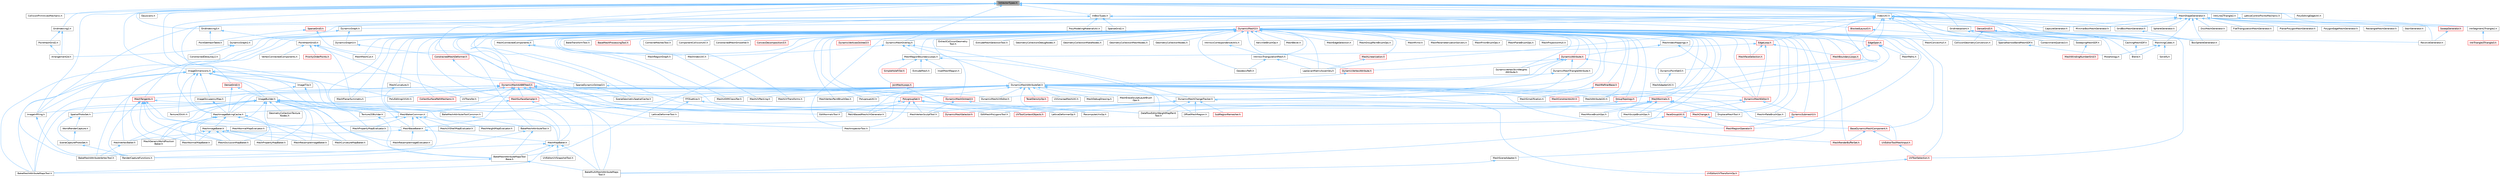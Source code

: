 digraph "IntVectorTypes.h"
{
 // INTERACTIVE_SVG=YES
 // LATEX_PDF_SIZE
  bgcolor="transparent";
  edge [fontname=Helvetica,fontsize=10,labelfontname=Helvetica,labelfontsize=10];
  node [fontname=Helvetica,fontsize=10,shape=box,height=0.2,width=0.4];
  Node1 [id="Node000001",label="IntVectorTypes.h",height=0.2,width=0.4,color="gray40", fillcolor="grey60", style="filled", fontcolor="black",tooltip=" "];
  Node1 -> Node2 [id="edge1_Node000001_Node000002",dir="back",color="steelblue1",style="solid",tooltip=" "];
  Node2 [id="Node000002",label="CollisionPrimitivesMechanic.h",height=0.2,width=0.4,color="grey40", fillcolor="white", style="filled",URL="$d7/d16/CollisionPrimitivesMechanic_8h.html",tooltip=" "];
  Node1 -> Node3 [id="edge2_Node000001_Node000003",dir="back",color="steelblue1",style="solid",tooltip=" "];
  Node3 [id="Node000003",label="ContainmentQueries3.h",height=0.2,width=0.4,color="grey40", fillcolor="white", style="filled",URL="$d5/dc8/ContainmentQueries3_8h.html",tooltip=" "];
  Node1 -> Node4 [id="edge3_Node000001_Node000004",dir="back",color="steelblue1",style="solid",tooltip=" "];
  Node4 [id="Node000004",label="DynamicMeshOverlay.h",height=0.2,width=0.4,color="grey40", fillcolor="white", style="filled",URL="$de/d26/DynamicMeshOverlay_8h.html",tooltip=" "];
  Node4 -> Node5 [id="edge4_Node000004_Node000005",dir="back",color="steelblue1",style="solid",tooltip=" "];
  Node5 [id="Node000005",label="DynamicMeshAttributeSet.h",height=0.2,width=0.4,color="grey40", fillcolor="white", style="filled",URL="$d1/d88/DynamicMeshAttributeSet_8h.html",tooltip=" "];
  Node5 -> Node6 [id="edge5_Node000005_Node000006",dir="back",color="steelblue1",style="solid",tooltip=" "];
  Node6 [id="Node000006",label="DataflowEditorWeightMapPaint\lTool.h",height=0.2,width=0.4,color="grey40", fillcolor="white", style="filled",URL="$db/d46/DataflowEditorWeightMapPaintTool_8h.html",tooltip=" "];
  Node5 -> Node7 [id="edge6_Node000005_Node000007",dir="back",color="steelblue1",style="solid",tooltip=" "];
  Node7 [id="Node000007",label="DynamicMeshChangeTracker.h",height=0.2,width=0.4,color="grey40", fillcolor="white", style="filled",URL="$dd/df0/DynamicMeshChangeTracker_8h.html",tooltip=" "];
  Node7 -> Node6 [id="edge7_Node000007_Node000006",dir="back",color="steelblue1",style="solid",tooltip=" "];
  Node7 -> Node8 [id="edge8_Node000007_Node000008",dir="back",color="steelblue1",style="solid",tooltip=" "];
  Node8 [id="Node000008",label="DynamicMeshSelector.h",height=0.2,width=0.4,color="red", fillcolor="#FFF0F0", style="filled",URL="$dc/d01/DynamicMeshSelector_8h.html",tooltip=" "];
  Node7 -> Node10 [id="edge9_Node000007_Node000010",dir="back",color="steelblue1",style="solid",tooltip=" "];
  Node10 [id="Node000010",label="EditMeshPolygonsTool.h",height=0.2,width=0.4,color="grey40", fillcolor="white", style="filled",URL="$d5/d72/EditMeshPolygonsTool_8h.html",tooltip=" "];
  Node7 -> Node11 [id="edge10_Node000007_Node000011",dir="back",color="steelblue1",style="solid",tooltip=" "];
  Node11 [id="Node000011",label="MeshChange.h",height=0.2,width=0.4,color="red", fillcolor="#FFF0F0", style="filled",URL="$de/d27/MeshChange_8h.html",tooltip=" "];
  Node11 -> Node12 [id="edge11_Node000011_Node000012",dir="back",color="steelblue1",style="solid",tooltip=" "];
  Node12 [id="Node000012",label="BaseDynamicMeshComponent.h",height=0.2,width=0.4,color="red", fillcolor="#FFF0F0", style="filled",URL="$d3/df4/BaseDynamicMeshComponent_8h.html",tooltip=" "];
  Node12 -> Node23 [id="edge12_Node000012_Node000023",dir="back",color="steelblue1",style="solid",tooltip=" "];
  Node23 [id="Node000023",label="MeshRenderBufferSet.h",height=0.2,width=0.4,color="red", fillcolor="#FFF0F0", style="filled",URL="$de/dc2/MeshRenderBufferSet_8h.html",tooltip=" "];
  Node12 -> Node87 [id="edge13_Node000012_Node000087",dir="back",color="steelblue1",style="solid",tooltip=" "];
  Node87 [id="Node000087",label="UVEditorToolMeshInput.h",height=0.2,width=0.4,color="red", fillcolor="#FFF0F0", style="filled",URL="$d2/de6/UVEditorToolMeshInput_8h.html",tooltip=" "];
  Node87 -> Node93 [id="edge14_Node000087_Node000093",dir="back",color="steelblue1",style="solid",tooltip=" "];
  Node93 [id="Node000093",label="UVToolSelection.h",height=0.2,width=0.4,color="red", fillcolor="#FFF0F0", style="filled",URL="$dc/db4/UVToolSelection_8h.html",tooltip=" "];
  Node93 -> Node96 [id="edge15_Node000093_Node000096",dir="back",color="steelblue1",style="solid",tooltip=" "];
  Node96 [id="Node000096",label="UVEditorUVTransformOp.h",height=0.2,width=0.4,color="red", fillcolor="#FFF0F0", style="filled",URL="$d9/df2/UVEditorUVTransformOp_8h.html",tooltip=" "];
  Node7 -> Node108 [id="edge16_Node000007_Node000108",dir="back",color="steelblue1",style="solid",tooltip=" "];
  Node108 [id="Node000108",label="OffsetMeshRegion.h",height=0.2,width=0.4,color="grey40", fillcolor="white", style="filled",URL="$d5/d82/OffsetMeshRegion_8h.html",tooltip=" "];
  Node7 -> Node109 [id="edge17_Node000007_Node000109",dir="back",color="steelblue1",style="solid",tooltip=" "];
  Node109 [id="Node000109",label="SubRegionRemesher.h",height=0.2,width=0.4,color="red", fillcolor="#FFF0F0", style="filled",URL="$d9/d7c/SubRegionRemesher_8h.html",tooltip=" "];
  Node7 -> Node110 [id="edge18_Node000007_Node000110",dir="back",color="steelblue1",style="solid",tooltip=" "];
  Node110 [id="Node000110",label="UVToolContextObjects.h",height=0.2,width=0.4,color="red", fillcolor="#FFF0F0", style="filled",URL="$d1/d13/UVToolContextObjects_8h.html",tooltip=" "];
  Node5 -> Node112 [id="edge19_Node000005_Node000112",dir="back",color="steelblue1",style="solid",tooltip=" "];
  Node112 [id="Node000112",label="DynamicMeshEditor.h",height=0.2,width=0.4,color="red", fillcolor="#FFF0F0", style="filled",URL="$d2/db3/DynamicMeshEditor_8h.html",tooltip=" "];
  Node112 -> Node113 [id="edge20_Node000112_Node000113",dir="back",color="steelblue1",style="solid",tooltip=" "];
  Node113 [id="Node000113",label="DynamicSubmesh3.h",height=0.2,width=0.4,color="red", fillcolor="#FFF0F0", style="filled",URL="$df/d5e/DynamicSubmesh3_8h.html",tooltip=" "];
  Node113 -> Node114 [id="edge21_Node000113_Node000114",dir="back",color="steelblue1",style="solid",tooltip=" "];
  Node114 [id="Node000114",label="MeshRegionOperator.h",height=0.2,width=0.4,color="red", fillcolor="#FFF0F0", style="filled",URL="$db/d2c/MeshRegionOperator_8h.html",tooltip=" "];
  Node112 -> Node119 [id="edge22_Node000112_Node000119",dir="back",color="steelblue1",style="solid",tooltip=" "];
  Node119 [id="Node000119",label="FaceGroupUtil.h",height=0.2,width=0.4,color="red", fillcolor="#FFF0F0", style="filled",URL="$d6/d29/FaceGroupUtil_8h.html",tooltip=" "];
  Node119 -> Node40 [id="edge23_Node000119_Node000040",dir="back",color="steelblue1",style="solid",tooltip=" "];
  Node40 [id="Node000040",label="MeshInspectorTool.h",height=0.2,width=0.4,color="grey40", fillcolor="white", style="filled",URL="$de/da1/MeshInspectorTool_8h.html",tooltip=" "];
  Node119 -> Node114 [id="edge24_Node000119_Node000114",dir="back",color="steelblue1",style="solid",tooltip=" "];
  Node112 -> Node120 [id="edge25_Node000112_Node000120",dir="back",color="steelblue1",style="solid",tooltip=" "];
  Node120 [id="Node000120",label="LatticeDeformerOp.h",height=0.2,width=0.4,color="grey40", fillcolor="white", style="filled",URL="$d6/d92/LatticeDeformerOp_8h.html",tooltip=" "];
  Node5 -> Node126 [id="edge26_Node000005_Node000126",dir="back",color="steelblue1",style="solid",tooltip=" "];
  Node126 [id="Node000126",label="DynamicMeshUVEditor.h",height=0.2,width=0.4,color="grey40", fillcolor="white", style="filled",URL="$d9/d1e/DynamicMeshUVEditor_8h.html",tooltip=" "];
  Node5 -> Node127 [id="edge27_Node000005_Node000127",dir="back",color="steelblue1",style="solid",tooltip=" "];
  Node127 [id="Node000127",label="FFDLattice.h",height=0.2,width=0.4,color="grey40", fillcolor="white", style="filled",URL="$d1/d3e/FFDLattice_8h.html",tooltip=" "];
  Node127 -> Node120 [id="edge28_Node000127_Node000120",dir="back",color="steelblue1",style="solid",tooltip=" "];
  Node127 -> Node128 [id="edge29_Node000127_Node000128",dir="back",color="steelblue1",style="solid",tooltip=" "];
  Node128 [id="Node000128",label="LatticeDeformerTool.h",height=0.2,width=0.4,color="grey40", fillcolor="white", style="filled",URL="$db/d83/LatticeDeformerTool_8h.html",tooltip=" "];
  Node5 -> Node129 [id="edge30_Node000005_Node000129",dir="back",color="steelblue1",style="solid",tooltip=" "];
  Node129 [id="Node000129",label="GroupTopology.h",height=0.2,width=0.4,color="red", fillcolor="#FFF0F0", style="filled",URL="$d3/d84/GroupTopology_8h.html",tooltip=" "];
  Node129 -> Node6 [id="edge31_Node000129_Node000006",dir="back",color="steelblue1",style="solid",tooltip=" "];
  Node5 -> Node139 [id="edge32_Node000005_Node000139",dir="back",color="steelblue1",style="solid",tooltip=" "];
  Node139 [id="Node000139",label="MeshAttributeUtil.h",height=0.2,width=0.4,color="grey40", fillcolor="white", style="filled",URL="$d6/db6/MeshAttributeUtil_8h.html",tooltip=" "];
  Node5 -> Node140 [id="edge33_Node000005_Node000140",dir="back",color="steelblue1",style="solid",tooltip=" "];
  Node140 [id="Node000140",label="MeshBakerCommon.h",height=0.2,width=0.4,color="grey40", fillcolor="white", style="filled",URL="$d9/d92/MeshBakerCommon_8h.html",tooltip=" "];
  Node140 -> Node141 [id="edge34_Node000140_Node000141",dir="back",color="steelblue1",style="solid",tooltip=" "];
  Node141 [id="Node000141",label="MeshBaseBaker.h",height=0.2,width=0.4,color="grey40", fillcolor="white", style="filled",URL="$d7/ddc/MeshBaseBaker_8h.html",tooltip=" "];
  Node141 -> Node142 [id="edge35_Node000141_Node000142",dir="back",color="steelblue1",style="solid",tooltip=" "];
  Node142 [id="Node000142",label="MeshMapBaker.h",height=0.2,width=0.4,color="grey40", fillcolor="white", style="filled",URL="$d5/d05/MeshMapBaker_8h.html",tooltip=" "];
  Node142 -> Node33 [id="edge36_Node000142_Node000033",dir="back",color="steelblue1",style="solid",tooltip=" "];
  Node33 [id="Node000033",label="BakeMeshAttributeMapsTool.h",height=0.2,width=0.4,color="grey40", fillcolor="white", style="filled",URL="$d8/d14/BakeMeshAttributeMapsTool_8h.html",tooltip=" "];
  Node142 -> Node34 [id="edge37_Node000142_Node000034",dir="back",color="steelblue1",style="solid",tooltip=" "];
  Node34 [id="Node000034",label="BakeMeshAttributeMapsTool\lBase.h",height=0.2,width=0.4,color="grey40", fillcolor="white", style="filled",URL="$dc/d68/BakeMeshAttributeMapsToolBase_8h.html",tooltip=" "];
  Node34 -> Node33 [id="edge38_Node000034_Node000033",dir="back",color="steelblue1",style="solid",tooltip=" "];
  Node34 -> Node35 [id="edge39_Node000034_Node000035",dir="back",color="steelblue1",style="solid",tooltip=" "];
  Node35 [id="Node000035",label="BakeMultiMeshAttributeMaps\lTool.h",height=0.2,width=0.4,color="grey40", fillcolor="white", style="filled",URL="$d7/d65/BakeMultiMeshAttributeMapsTool_8h.html",tooltip=" "];
  Node142 -> Node35 [id="edge40_Node000142_Node000035",dir="back",color="steelblue1",style="solid",tooltip=" "];
  Node142 -> Node143 [id="edge41_Node000142_Node000143",dir="back",color="steelblue1",style="solid",tooltip=" "];
  Node143 [id="Node000143",label="RenderCaptureFunctions.h",height=0.2,width=0.4,color="grey40", fillcolor="white", style="filled",URL="$d3/dc6/RenderCaptureFunctions_8h.html",tooltip=" "];
  Node142 -> Node72 [id="edge42_Node000142_Node000072",dir="back",color="steelblue1",style="solid",tooltip=" "];
  Node72 [id="Node000072",label="UVEditorUVSnapshotTool.h",height=0.2,width=0.4,color="grey40", fillcolor="white", style="filled",URL="$d4/dd6/UVEditorUVSnapshotTool_8h.html",tooltip=" "];
  Node141 -> Node144 [id="edge43_Node000141_Node000144",dir="back",color="steelblue1",style="solid",tooltip=" "];
  Node144 [id="Node000144",label="MeshResampleImageEvaluator.h",height=0.2,width=0.4,color="grey40", fillcolor="white", style="filled",URL="$df/de3/MeshResampleImageEvaluator_8h.html",tooltip=" "];
  Node141 -> Node145 [id="edge44_Node000141_Node000145",dir="back",color="steelblue1",style="solid",tooltip=" "];
  Node145 [id="Node000145",label="MeshVertexBaker.h",height=0.2,width=0.4,color="grey40", fillcolor="white", style="filled",URL="$df/d96/MeshVertexBaker_8h.html",tooltip=" "];
  Node145 -> Node37 [id="edge45_Node000145_Node000037",dir="back",color="steelblue1",style="solid",tooltip=" "];
  Node37 [id="Node000037",label="BakeMeshAttributeVertexTool.h",height=0.2,width=0.4,color="grey40", fillcolor="white", style="filled",URL="$d6/d76/BakeMeshAttributeVertexTool_8h.html",tooltip=" "];
  Node140 -> Node146 [id="edge46_Node000140_Node000146",dir="back",color="steelblue1",style="solid",tooltip=" "];
  Node146 [id="Node000146",label="MeshHeightMapEvaluator.h",height=0.2,width=0.4,color="grey40", fillcolor="white", style="filled",URL="$df/d45/MeshHeightMapEvaluator_8h.html",tooltip=" "];
  Node140 -> Node147 [id="edge47_Node000140_Node000147",dir="back",color="steelblue1",style="solid",tooltip=" "];
  Node147 [id="Node000147",label="MeshNormalMapEvaluator.h",height=0.2,width=0.4,color="grey40", fillcolor="white", style="filled",URL="$da/d03/MeshNormalMapEvaluator_8h.html",tooltip=" "];
  Node140 -> Node148 [id="edge48_Node000140_Node000148",dir="back",color="steelblue1",style="solid",tooltip=" "];
  Node148 [id="Node000148",label="MeshPropertyMapEvaluator.h",height=0.2,width=0.4,color="grey40", fillcolor="white", style="filled",URL="$d5/d6f/MeshPropertyMapEvaluator_8h.html",tooltip=" "];
  Node140 -> Node149 [id="edge49_Node000140_Node000149",dir="back",color="steelblue1",style="solid",tooltip=" "];
  Node149 [id="Node000149",label="MeshUVShellMapEvaluator.h",height=0.2,width=0.4,color="grey40", fillcolor="white", style="filled",URL="$da/d27/MeshUVShellMapEvaluator_8h.html",tooltip=" "];
  Node140 -> Node143 [id="edge50_Node000140_Node000143",dir="back",color="steelblue1",style="solid",tooltip=" "];
  Node5 -> Node141 [id="edge51_Node000005_Node000141",dir="back",color="steelblue1",style="solid",tooltip=" "];
  Node5 -> Node150 [id="edge52_Node000005_Node000150",dir="back",color="steelblue1",style="solid",tooltip=" "];
  Node150 [id="Node000150",label="MeshConstraintsUtil.h",height=0.2,width=0.4,color="red", fillcolor="#FFF0F0", style="filled",URL="$d6/d05/MeshConstraintsUtil_8h.html",tooltip=" "];
  Node5 -> Node151 [id="edge53_Node000005_Node000151",dir="back",color="steelblue1",style="solid",tooltip=" "];
  Node151 [id="Node000151",label="MeshDebugDrawing.h",height=0.2,width=0.4,color="grey40", fillcolor="white", style="filled",URL="$db/d5c/MeshDebugDrawing_8h.html",tooltip=" "];
  Node5 -> Node152 [id="edge54_Node000005_Node000152",dir="back",color="steelblue1",style="solid",tooltip=" "];
  Node152 [id="Node000152",label="MeshEraseSculptLayerBrush\lOps.h",height=0.2,width=0.4,color="grey40", fillcolor="white", style="filled",URL="$d3/dab/MeshEraseSculptLayerBrushOps_8h.html",tooltip=" "];
  Node5 -> Node153 [id="edge55_Node000005_Node000153",dir="back",color="steelblue1",style="solid",tooltip=" "];
  Node153 [id="Node000153",label="MeshImageBakingCache.h",height=0.2,width=0.4,color="grey40", fillcolor="white", style="filled",URL="$dd/d09/MeshImageBakingCache_8h.html",tooltip=" "];
  Node153 -> Node154 [id="edge56_Node000153_Node000154",dir="back",color="steelblue1",style="solid",tooltip=" "];
  Node154 [id="Node000154",label="MeshCurvatureMapBaker.h",height=0.2,width=0.4,color="grey40", fillcolor="white", style="filled",URL="$d8/ddd/MeshCurvatureMapBaker_8h.html",tooltip=" "];
  Node153 -> Node155 [id="edge57_Node000153_Node000155",dir="back",color="steelblue1",style="solid",tooltip=" "];
  Node155 [id="Node000155",label="MeshGenericWorldPosition\lBaker.h",height=0.2,width=0.4,color="grey40", fillcolor="white", style="filled",URL="$df/d9a/MeshGenericWorldPositionBaker_8h.html",tooltip=" "];
  Node153 -> Node156 [id="edge58_Node000153_Node000156",dir="back",color="steelblue1",style="solid",tooltip=" "];
  Node156 [id="Node000156",label="MeshImageBaker.h",height=0.2,width=0.4,color="grey40", fillcolor="white", style="filled",URL="$df/d35/MeshImageBaker_8h.html",tooltip=" "];
  Node156 -> Node154 [id="edge59_Node000156_Node000154",dir="back",color="steelblue1",style="solid",tooltip=" "];
  Node156 -> Node155 [id="edge60_Node000156_Node000155",dir="back",color="steelblue1",style="solid",tooltip=" "];
  Node156 -> Node157 [id="edge61_Node000156_Node000157",dir="back",color="steelblue1",style="solid",tooltip=" "];
  Node157 [id="Node000157",label="MeshNormalMapBaker.h",height=0.2,width=0.4,color="grey40", fillcolor="white", style="filled",URL="$d5/dff/MeshNormalMapBaker_8h.html",tooltip=" "];
  Node156 -> Node158 [id="edge62_Node000156_Node000158",dir="back",color="steelblue1",style="solid",tooltip=" "];
  Node158 [id="Node000158",label="MeshOcclusionMapBaker.h",height=0.2,width=0.4,color="grey40", fillcolor="white", style="filled",URL="$dd/d77/MeshOcclusionMapBaker_8h.html",tooltip=" "];
  Node156 -> Node159 [id="edge63_Node000156_Node000159",dir="back",color="steelblue1",style="solid",tooltip=" "];
  Node159 [id="Node000159",label="MeshPropertyMapBaker.h",height=0.2,width=0.4,color="grey40", fillcolor="white", style="filled",URL="$d1/dcf/MeshPropertyMapBaker_8h.html",tooltip=" "];
  Node156 -> Node160 [id="edge64_Node000156_Node000160",dir="back",color="steelblue1",style="solid",tooltip=" "];
  Node160 [id="Node000160",label="MeshResampleImageBaker.h",height=0.2,width=0.4,color="grey40", fillcolor="white", style="filled",URL="$d4/d00/MeshResampleImageBaker_8h.html",tooltip=" "];
  Node153 -> Node157 [id="edge65_Node000153_Node000157",dir="back",color="steelblue1",style="solid",tooltip=" "];
  Node153 -> Node158 [id="edge66_Node000153_Node000158",dir="back",color="steelblue1",style="solid",tooltip=" "];
  Node153 -> Node159 [id="edge67_Node000153_Node000159",dir="back",color="steelblue1",style="solid",tooltip=" "];
  Node153 -> Node160 [id="edge68_Node000153_Node000160",dir="back",color="steelblue1",style="solid",tooltip=" "];
  Node5 -> Node161 [id="edge69_Node000005_Node000161",dir="back",color="steelblue1",style="solid",tooltip=" "];
  Node161 [id="Node000161",label="MeshNormals.h",height=0.2,width=0.4,color="red", fillcolor="#FFF0F0", style="filled",URL="$d2/d57/MeshNormals_8h.html",tooltip=" "];
  Node161 -> Node6 [id="edge70_Node000161_Node000006",dir="back",color="steelblue1",style="solid",tooltip=" "];
  Node161 -> Node58 [id="edge71_Node000161_Node000058",dir="back",color="steelblue1",style="solid",tooltip=" "];
  Node58 [id="Node000058",label="DisplaceMeshTool.h",height=0.2,width=0.4,color="grey40", fillcolor="white", style="filled",URL="$da/d28/DisplaceMeshTool_8h.html",tooltip=" "];
  Node161 -> Node163 [id="edge72_Node000161_Node000163",dir="back",color="steelblue1",style="solid",tooltip=" "];
  Node163 [id="Node000163",label="MeshInflateBrushOps.h",height=0.2,width=0.4,color="grey40", fillcolor="white", style="filled",URL="$d7/d16/MeshInflateBrushOps_8h.html",tooltip=" "];
  Node161 -> Node165 [id="edge73_Node000161_Node000165",dir="back",color="steelblue1",style="solid",tooltip=" "];
  Node165 [id="Node000165",label="MeshMoveBrushOps.h",height=0.2,width=0.4,color="grey40", fillcolor="white", style="filled",URL="$dd/dcb/MeshMoveBrushOps_8h.html",tooltip=" "];
  Node161 -> Node114 [id="edge74_Node000161_Node000114",dir="back",color="steelblue1",style="solid",tooltip=" "];
  Node161 -> Node166 [id="edge75_Node000161_Node000166",dir="back",color="steelblue1",style="solid",tooltip=" "];
  Node166 [id="Node000166",label="MeshSculptBrushOps.h",height=0.2,width=0.4,color="grey40", fillcolor="white", style="filled",URL="$d1/dc9/MeshSculptBrushOps_8h.html",tooltip=" "];
  Node161 -> Node29 [id="edge76_Node000161_Node000029",dir="back",color="steelblue1",style="solid",tooltip=" "];
  Node29 [id="Node000029",label="MeshVertexSculptTool.h",height=0.2,width=0.4,color="grey40", fillcolor="white", style="filled",URL="$dc/da6/MeshVertexSculptTool_8h.html",tooltip=" "];
  Node5 -> Node23 [id="edge77_Node000005_Node000023",dir="back",color="steelblue1",style="solid",tooltip=" "];
  Node5 -> Node169 [id="edge78_Node000005_Node000169",dir="back",color="steelblue1",style="solid",tooltip=" "];
  Node169 [id="Node000169",label="MeshSimplification.h",height=0.2,width=0.4,color="grey40", fillcolor="white", style="filled",URL="$d7/de9/MeshSimplification_8h.html",tooltip=" "];
  Node5 -> Node170 [id="edge79_Node000005_Node000170",dir="back",color="steelblue1",style="solid",tooltip=" "];
  Node170 [id="Node000170",label="MeshSurfaceSampler.h",height=0.2,width=0.4,color="red", fillcolor="#FFF0F0", style="filled",URL="$de/d0c/MeshSurfaceSampler_8h.html",tooltip=" "];
  Node170 -> Node153 [id="edge80_Node000170_Node000153",dir="back",color="steelblue1",style="solid",tooltip=" "];
  Node170 -> Node142 [id="edge81_Node000170_Node000142",dir="back",color="steelblue1",style="solid",tooltip=" "];
  Node5 -> Node176 [id="edge82_Node000005_Node000176",dir="back",color="steelblue1",style="solid",tooltip=" "];
  Node176 [id="Node000176",label="MeshTangents.h",height=0.2,width=0.4,color="red", fillcolor="#FFF0F0", style="filled",URL="$d3/d56/MeshTangents_8h.html",tooltip=" "];
  Node176 -> Node140 [id="edge83_Node000176_Node000140",dir="back",color="steelblue1",style="solid",tooltip=" "];
  Node176 -> Node141 [id="edge84_Node000176_Node000141",dir="back",color="steelblue1",style="solid",tooltip=" "];
  Node176 -> Node155 [id="edge85_Node000176_Node000155",dir="back",color="steelblue1",style="solid",tooltip=" "];
  Node176 -> Node157 [id="edge86_Node000176_Node000157",dir="back",color="steelblue1",style="solid",tooltip=" "];
  Node176 -> Node147 [id="edge87_Node000176_Node000147",dir="back",color="steelblue1",style="solid",tooltip=" "];
  Node176 -> Node158 [id="edge88_Node000176_Node000158",dir="back",color="steelblue1",style="solid",tooltip=" "];
  Node176 -> Node143 [id="edge89_Node000176_Node000143",dir="back",color="steelblue1",style="solid",tooltip=" "];
  Node5 -> Node177 [id="edge90_Node000005_Node000177",dir="back",color="steelblue1",style="solid",tooltip=" "];
  Node177 [id="Node000177",label="MeshUDIMClassifier.h",height=0.2,width=0.4,color="grey40", fillcolor="white", style="filled",URL="$da/daf/MeshUDIMClassifier_8h.html",tooltip=" "];
  Node5 -> Node178 [id="edge91_Node000005_Node000178",dir="back",color="steelblue1",style="solid",tooltip=" "];
  Node178 [id="Node000178",label="MeshUVPacking.h",height=0.2,width=0.4,color="grey40", fillcolor="white", style="filled",URL="$d5/d78/MeshUVPacking_8h.html",tooltip=" "];
  Node5 -> Node179 [id="edge92_Node000005_Node000179",dir="back",color="steelblue1",style="solid",tooltip=" "];
  Node179 [id="Node000179",label="MeshUVTransforms.h",height=0.2,width=0.4,color="grey40", fillcolor="white", style="filled",URL="$dc/db6/MeshUVTransforms_8h.html",tooltip=" "];
  Node5 -> Node180 [id="edge93_Node000005_Node000180",dir="back",color="steelblue1",style="solid",tooltip=" "];
  Node180 [id="Node000180",label="MeshVertexPaintBrushOps.h",height=0.2,width=0.4,color="grey40", fillcolor="white", style="filled",URL="$df/d5b/MeshVertexPaintBrushOps_8h.html",tooltip=" "];
  Node5 -> Node181 [id="edge94_Node000005_Node000181",dir="back",color="steelblue1",style="solid",tooltip=" "];
  Node181 [id="Node000181",label="PatchBasedMeshUVGenerator.h",height=0.2,width=0.4,color="grey40", fillcolor="white", style="filled",URL="$df/df3/PatchBasedMeshUVGenerator_8h.html",tooltip=" "];
  Node5 -> Node182 [id="edge95_Node000005_Node000182",dir="back",color="steelblue1",style="solid",tooltip=" "];
  Node182 [id="Node000182",label="PolyEditingUVUtil.h",height=0.2,width=0.4,color="grey40", fillcolor="white", style="filled",URL="$d7/d4e/PolyEditingUVUtil_8h.html",tooltip=" "];
  Node5 -> Node183 [id="edge96_Node000005_Node000183",dir="back",color="steelblue1",style="solid",tooltip=" "];
  Node183 [id="Node000183",label="PolygroupSet.h",height=0.2,width=0.4,color="red", fillcolor="#FFF0F0", style="filled",URL="$de/dbc/PolygroupSet_8h.html",tooltip=" "];
  Node183 -> Node60 [id="edge97_Node000183_Node000060",dir="back",color="steelblue1",style="solid",tooltip=" "];
  Node60 [id="Node000060",label="EditNormalsTool.h",height=0.2,width=0.4,color="grey40", fillcolor="white", style="filled",URL="$de/d53/EditNormalsTool_8h.html",tooltip=" "];
  Node183 -> Node119 [id="edge98_Node000183_Node000119",dir="back",color="steelblue1",style="solid",tooltip=" "];
  Node183 -> Node40 [id="edge99_Node000183_Node000040",dir="back",color="steelblue1",style="solid",tooltip=" "];
  Node183 -> Node29 [id="edge100_Node000183_Node000029",dir="back",color="steelblue1",style="solid",tooltip=" "];
  Node183 -> Node181 [id="edge101_Node000183_Node000181",dir="back",color="steelblue1",style="solid",tooltip=" "];
  Node183 -> Node197 [id="edge102_Node000183_Node000197",dir="back",color="steelblue1",style="solid",tooltip=" "];
  Node197 [id="Node000197",label="RecomputeUVsOp.h",height=0.2,width=0.4,color="grey40", fillcolor="white", style="filled",URL="$db/d0a/RecomputeUVsOp_8h.html",tooltip=" "];
  Node5 -> Node198 [id="edge103_Node000005_Node000198",dir="back",color="steelblue1",style="solid",tooltip=" "];
  Node198 [id="Node000198",label="PolygroupUtil.h",height=0.2,width=0.4,color="grey40", fillcolor="white", style="filled",URL="$df/dde/PolygroupUtil_8h.html",tooltip=" "];
  Node5 -> Node197 [id="edge104_Node000005_Node000197",dir="back",color="steelblue1",style="solid",tooltip=" "];
  Node5 -> Node199 [id="edge105_Node000005_Node000199",dir="back",color="steelblue1",style="solid",tooltip=" "];
  Node199 [id="Node000199",label="TexelDensityOp.h",height=0.2,width=0.4,color="red", fillcolor="#FFF0F0", style="filled",URL="$de/d5c/TexelDensityOp_8h.html",tooltip=" "];
  Node5 -> Node87 [id="edge106_Node000005_Node000087",dir="back",color="steelblue1",style="solid",tooltip=" "];
  Node5 -> Node96 [id="edge107_Node000005_Node000096",dir="back",color="steelblue1",style="solid",tooltip=" "];
  Node5 -> Node201 [id="edge108_Node000005_Node000201",dir="back",color="steelblue1",style="solid",tooltip=" "];
  Node201 [id="Node000201",label="UVTransfer.h",height=0.2,width=0.4,color="grey40", fillcolor="white", style="filled",URL="$db/d21/UVTransfer_8h.html",tooltip=" "];
  Node5 -> Node202 [id="edge109_Node000005_Node000202",dir="back",color="steelblue1",style="solid",tooltip=" "];
  Node202 [id="Node000202",label="UVUnwrapMeshUtil.h",height=0.2,width=0.4,color="grey40", fillcolor="white", style="filled",URL="$db/dd1/UVUnwrapMeshUtil_8h.html",tooltip=" "];
  Node4 -> Node7 [id="edge110_Node000004_Node000007",dir="back",color="steelblue1",style="solid",tooltip=" "];
  Node4 -> Node203 [id="edge111_Node000004_Node000203",dir="back",color="steelblue1",style="solid",tooltip=" "];
  Node203 [id="Node000203",label="MeshIndexUtil.h",height=0.2,width=0.4,color="grey40", fillcolor="white", style="filled",URL="$db/d70/MeshIndexUtil_8h.html",tooltip=" "];
  Node4 -> Node204 [id="edge112_Node000004_Node000204",dir="back",color="steelblue1",style="solid",tooltip=" "];
  Node204 [id="Node000204",label="MeshRegionBoundaryLoops.h",height=0.2,width=0.4,color="grey40", fillcolor="white", style="filled",URL="$d0/d20/MeshRegionBoundaryLoops_8h.html",tooltip=" "];
  Node204 -> Node205 [id="edge113_Node000204_Node000205",dir="back",color="steelblue1",style="solid",tooltip=" "];
  Node205 [id="Node000205",label="ExtrudeMesh.h",height=0.2,width=0.4,color="grey40", fillcolor="white", style="filled",URL="$dc/dcd/ExtrudeMesh_8h.html",tooltip=" "];
  Node204 -> Node206 [id="edge114_Node000204_Node000206",dir="back",color="steelblue1",style="solid",tooltip=" "];
  Node206 [id="Node000206",label="InsetMeshRegion.h",height=0.2,width=0.4,color="grey40", fillcolor="white", style="filled",URL="$d2/d25/InsetMeshRegion_8h.html",tooltip=" "];
  Node204 -> Node207 [id="edge115_Node000204_Node000207",dir="back",color="steelblue1",style="solid",tooltip=" "];
  Node207 [id="Node000207",label="JoinMeshLoops.h",height=0.2,width=0.4,color="red", fillcolor="#FFF0F0", style="filled",URL="$db/d2f/JoinMeshLoops_8h.html",tooltip=" "];
  Node207 -> Node120 [id="edge116_Node000207_Node000120",dir="back",color="steelblue1",style="solid",tooltip=" "];
  Node204 -> Node108 [id="edge117_Node000204_Node000108",dir="back",color="steelblue1",style="solid",tooltip=" "];
  Node204 -> Node208 [id="edge118_Node000204_Node000208",dir="back",color="steelblue1",style="solid",tooltip=" "];
  Node208 [id="Node000208",label="SimpleHoleFiller.h",height=0.2,width=0.4,color="red", fillcolor="#FFF0F0", style="filled",URL="$d0/d2b/SimpleHoleFiller_8h.html",tooltip=" "];
  Node1 -> Node127 [id="edge119_Node000001_Node000127",dir="back",color="steelblue1",style="solid",tooltip=" "];
  Node1 -> Node209 [id="edge120_Node000001_Node000209",dir="back",color="steelblue1",style="solid",tooltip=" "];
  Node209 [id="Node000209",label="Gaussians.h",height=0.2,width=0.4,color="grey40", fillcolor="white", style="filled",URL="$d3/d6f/Gaussians_8h.html",tooltip=" "];
  Node1 -> Node210 [id="edge121_Node000001_Node000210",dir="back",color="steelblue1",style="solid",tooltip=" "];
  Node210 [id="Node000210",label="GridIndexing2.h",height=0.2,width=0.4,color="grey40", fillcolor="white", style="filled",URL="$d2/d16/GridIndexing2_8h.html",tooltip=" "];
  Node210 -> Node211 [id="edge122_Node000210_Node000211",dir="back",color="steelblue1",style="solid",tooltip=" "];
  Node211 [id="Node000211",label="Arrangement2d.h",height=0.2,width=0.4,color="grey40", fillcolor="white", style="filled",URL="$de/d7e/Arrangement2d_8h.html",tooltip=" "];
  Node210 -> Node212 [id="edge123_Node000210_Node000212",dir="back",color="steelblue1",style="solid",tooltip=" "];
  Node212 [id="Node000212",label="PointHashGrid2.h",height=0.2,width=0.4,color="grey40", fillcolor="white", style="filled",URL="$d3/db7/PointHashGrid2_8h.html",tooltip=" "];
  Node212 -> Node211 [id="edge124_Node000212_Node000211",dir="back",color="steelblue1",style="solid",tooltip=" "];
  Node1 -> Node213 [id="edge125_Node000001_Node000213",dir="back",color="steelblue1",style="solid",tooltip=" "];
  Node213 [id="Node000213",label="GridIndexing3.h",height=0.2,width=0.4,color="grey40", fillcolor="white", style="filled",URL="$d0/d29/GridIndexing3_8h.html",tooltip=" "];
  Node213 -> Node214 [id="edge126_Node000213_Node000214",dir="back",color="steelblue1",style="solid",tooltip=" "];
  Node214 [id="Node000214",label="PointHashGrid3.h",height=0.2,width=0.4,color="grey40", fillcolor="white", style="filled",URL="$db/da0/PointHashGrid3_8h.html",tooltip=" "];
  Node214 -> Node215 [id="edge127_Node000214_Node000215",dir="back",color="steelblue1",style="solid",tooltip=" "];
  Node215 [id="Node000215",label="MeshMeshCut.h",height=0.2,width=0.4,color="grey40", fillcolor="white", style="filled",URL="$de/d82/MeshMeshCut_8h.html",tooltip=" "];
  Node214 -> Node216 [id="edge128_Node000214_Node000216",dir="back",color="steelblue1",style="solid",tooltip=" "];
  Node216 [id="Node000216",label="MeshPlanarSymmetry.h",height=0.2,width=0.4,color="grey40", fillcolor="white", style="filled",URL="$d7/d1d/MeshPlanarSymmetry_8h.html",tooltip=" "];
  Node214 -> Node217 [id="edge129_Node000214_Node000217",dir="back",color="steelblue1",style="solid",tooltip=" "];
  Node217 [id="Node000217",label="PriorityOrderPoints.h",height=0.2,width=0.4,color="red", fillcolor="#FFF0F0", style="filled",URL="$d4/d61/PriorityOrderPoints_8h.html",tooltip=" "];
  Node214 -> Node201 [id="edge130_Node000214_Node000201",dir="back",color="steelblue1",style="solid",tooltip=" "];
  Node214 -> Node219 [id="edge131_Node000214_Node000219",dir="back",color="steelblue1",style="solid",tooltip=" "];
  Node219 [id="Node000219",label="VertexConnectedComponents.h",height=0.2,width=0.4,color="grey40", fillcolor="white", style="filled",URL="$d3/d55/VertexConnectedComponents_8h.html",tooltip=" "];
  Node213 -> Node220 [id="edge132_Node000213_Node000220",dir="back",color="steelblue1",style="solid",tooltip=" "];
  Node220 [id="Node000220",label="PointSetHashTable.h",height=0.2,width=0.4,color="grey40", fillcolor="white", style="filled",URL="$dd/d74/PointSetHashTable_8h.html",tooltip=" "];
  Node1 -> Node221 [id="edge133_Node000001_Node000221",dir="back",color="steelblue1",style="solid",tooltip=" "];
  Node221 [id="Node000221",label="GridInterpolant.h",height=0.2,width=0.4,color="grey40", fillcolor="white", style="filled",URL="$d5/d5f/GridInterpolant_8h.html",tooltip=" "];
  Node221 -> Node222 [id="edge134_Node000221_Node000222",dir="back",color="steelblue1",style="solid",tooltip=" "];
  Node222 [id="Node000222",label="Blend.h",height=0.2,width=0.4,color="grey40", fillcolor="white", style="filled",URL="$d4/d80/Blend_8h.html",tooltip=" "];
  Node221 -> Node223 [id="edge135_Node000221_Node000223",dir="back",color="steelblue1",style="solid",tooltip=" "];
  Node223 [id="Node000223",label="CachingMeshSDF.h",height=0.2,width=0.4,color="grey40", fillcolor="white", style="filled",URL="$d3/de9/CachingMeshSDF_8h.html",tooltip=" "];
  Node223 -> Node222 [id="edge136_Node000223_Node000222",dir="back",color="steelblue1",style="solid",tooltip=" "];
  Node221 -> Node3 [id="edge137_Node000221_Node000003",dir="back",color="steelblue1",style="solid",tooltip=" "];
  Node221 -> Node224 [id="edge138_Node000221_Node000224",dir="back",color="steelblue1",style="solid",tooltip=" "];
  Node224 [id="Node000224",label="Morphology.h",height=0.2,width=0.4,color="grey40", fillcolor="white", style="filled",URL="$d7/d60/Morphology_8h.html",tooltip=" "];
  Node221 -> Node225 [id="edge139_Node000221_Node000225",dir="back",color="steelblue1",style="solid",tooltip=" "];
  Node225 [id="Node000225",label="SparseNarrowBandMeshSDF.h",height=0.2,width=0.4,color="grey40", fillcolor="white", style="filled",URL="$d2/d60/SparseNarrowBandMeshSDF_8h.html",tooltip=" "];
  Node225 -> Node224 [id="edge140_Node000225_Node000224",dir="back",color="steelblue1",style="solid",tooltip=" "];
  Node221 -> Node226 [id="edge141_Node000221_Node000226",dir="back",color="steelblue1",style="solid",tooltip=" "];
  Node226 [id="Node000226",label="SweepingMeshSDF.h",height=0.2,width=0.4,color="grey40", fillcolor="white", style="filled",URL="$d9/d76/SweepingMeshSDF_8h.html",tooltip=" "];
  Node226 -> Node227 [id="edge142_Node000226_Node000227",dir="back",color="steelblue1",style="solid",tooltip=" "];
  Node227 [id="Node000227",label="MeshWindingNumberGrid.h",height=0.2,width=0.4,color="red", fillcolor="#FFF0F0", style="filled",URL="$de/df0/MeshWindingNumberGrid_8h.html",tooltip=" "];
  Node1 -> Node229 [id="edge143_Node000001_Node000229",dir="back",color="steelblue1",style="solid",tooltip=" "];
  Node229 [id="Node000229",label="ImageDimensions.h",height=0.2,width=0.4,color="grey40", fillcolor="white", style="filled",URL="$d6/df7/ImageDimensions_8h.html",tooltip=" "];
  Node229 -> Node33 [id="edge144_Node000229_Node000033",dir="back",color="steelblue1",style="solid",tooltip=" "];
  Node229 -> Node34 [id="edge145_Node000229_Node000034",dir="back",color="steelblue1",style="solid",tooltip=" "];
  Node229 -> Node230 [id="edge146_Node000229_Node000230",dir="back",color="steelblue1",style="solid",tooltip=" "];
  Node230 [id="Node000230",label="BakeMeshAttributeToolCommon.h",height=0.2,width=0.4,color="grey40", fillcolor="white", style="filled",URL="$d8/d75/BakeMeshAttributeToolCommon_8h.html",tooltip=" "];
  Node230 -> Node36 [id="edge147_Node000230_Node000036",dir="back",color="steelblue1",style="solid",tooltip=" "];
  Node36 [id="Node000036",label="BakeMeshAttributeTool.h",height=0.2,width=0.4,color="grey40", fillcolor="white", style="filled",URL="$d0/d82/BakeMeshAttributeTool_8h.html",tooltip=" "];
  Node36 -> Node34 [id="edge148_Node000036_Node000034",dir="back",color="steelblue1",style="solid",tooltip=" "];
  Node36 -> Node37 [id="edge149_Node000036_Node000037",dir="back",color="steelblue1",style="solid",tooltip=" "];
  Node229 -> Node35 [id="edge150_Node000229_Node000035",dir="back",color="steelblue1",style="solid",tooltip=" "];
  Node229 -> Node231 [id="edge151_Node000229_Node000231",dir="back",color="steelblue1",style="solid",tooltip=" "];
  Node231 [id="Node000231",label="ImageBuilder.h",height=0.2,width=0.4,color="grey40", fillcolor="white", style="filled",URL="$da/d4a/ImageBuilder_8h.html",tooltip=" "];
  Node231 -> Node33 [id="edge152_Node000231_Node000033",dir="back",color="steelblue1",style="solid",tooltip=" "];
  Node231 -> Node230 [id="edge153_Node000231_Node000230",dir="back",color="steelblue1",style="solid",tooltip=" "];
  Node231 -> Node35 [id="edge154_Node000231_Node000035",dir="back",color="steelblue1",style="solid",tooltip=" "];
  Node231 -> Node232 [id="edge155_Node000231_Node000232",dir="back",color="steelblue1",style="solid",tooltip=" "];
  Node232 [id="Node000232",label="GeometryCollectionTexture\lNodes.h",height=0.2,width=0.4,color="grey40", fillcolor="white", style="filled",URL="$d5/d81/GeometryCollectionTextureNodes_8h.html",tooltip=" "];
  Node231 -> Node233 [id="edge156_Node000231_Node000233",dir="back",color="steelblue1",style="solid",tooltip=" "];
  Node233 [id="Node000233",label="ImageInfilling.h",height=0.2,width=0.4,color="grey40", fillcolor="white", style="filled",URL="$d6/df4/ImageInfilling_8h.html",tooltip=" "];
  Node233 -> Node143 [id="edge157_Node000233_Node000143",dir="back",color="steelblue1",style="solid",tooltip=" "];
  Node231 -> Node140 [id="edge158_Node000231_Node000140",dir="back",color="steelblue1",style="solid",tooltip=" "];
  Node231 -> Node154 [id="edge159_Node000231_Node000154",dir="back",color="steelblue1",style="solid",tooltip=" "];
  Node231 -> Node155 [id="edge160_Node000231_Node000155",dir="back",color="steelblue1",style="solid",tooltip=" "];
  Node231 -> Node142 [id="edge161_Node000231_Node000142",dir="back",color="steelblue1",style="solid",tooltip=" "];
  Node231 -> Node157 [id="edge162_Node000231_Node000157",dir="back",color="steelblue1",style="solid",tooltip=" "];
  Node231 -> Node158 [id="edge163_Node000231_Node000158",dir="back",color="steelblue1",style="solid",tooltip=" "];
  Node231 -> Node159 [id="edge164_Node000231_Node000159",dir="back",color="steelblue1",style="solid",tooltip=" "];
  Node231 -> Node148 [id="edge165_Node000231_Node000148",dir="back",color="steelblue1",style="solid",tooltip=" "];
  Node231 -> Node160 [id="edge166_Node000231_Node000160",dir="back",color="steelblue1",style="solid",tooltip=" "];
  Node231 -> Node144 [id="edge167_Node000231_Node000144",dir="back",color="steelblue1",style="solid",tooltip=" "];
  Node231 -> Node145 [id="edge168_Node000231_Node000145",dir="back",color="steelblue1",style="solid",tooltip=" "];
  Node231 -> Node29 [id="edge169_Node000231_Node000029",dir="back",color="steelblue1",style="solid",tooltip=" "];
  Node231 -> Node234 [id="edge170_Node000231_Node000234",dir="back",color="steelblue1",style="solid",tooltip=" "];
  Node234 [id="Node000234",label="SpatialPhotoSet.h",height=0.2,width=0.4,color="grey40", fillcolor="white", style="filled",URL="$d4/de6/SpatialPhotoSet_8h.html",tooltip=" "];
  Node234 -> Node235 [id="edge171_Node000234_Node000235",dir="back",color="steelblue1",style="solid",tooltip=" "];
  Node235 [id="Node000235",label="SceneCapturePhotoSet.h",height=0.2,width=0.4,color="grey40", fillcolor="white", style="filled",URL="$da/d6b/SceneCapturePhotoSet_8h.html",tooltip=" "];
  Node235 -> Node143 [id="edge172_Node000235_Node000143",dir="back",color="steelblue1",style="solid",tooltip=" "];
  Node234 -> Node236 [id="edge173_Node000234_Node000236",dir="back",color="steelblue1",style="solid",tooltip=" "];
  Node236 [id="Node000236",label="WorldRenderCapture.h",height=0.2,width=0.4,color="grey40", fillcolor="white", style="filled",URL="$d2/db2/WorldRenderCapture_8h.html",tooltip=" "];
  Node236 -> Node235 [id="edge174_Node000236_Node000235",dir="back",color="steelblue1",style="solid",tooltip=" "];
  Node231 -> Node237 [id="edge175_Node000231_Node000237",dir="back",color="steelblue1",style="solid",tooltip=" "];
  Node237 [id="Node000237",label="Texture2DBuilder.h",height=0.2,width=0.4,color="grey40", fillcolor="white", style="filled",URL="$d9/d6e/Texture2DBuilder_8h.html",tooltip=" "];
  Node237 -> Node34 [id="edge176_Node000237_Node000034",dir="back",color="steelblue1",style="solid",tooltip=" "];
  Node231 -> Node238 [id="edge177_Node000231_Node000238",dir="back",color="steelblue1",style="solid",tooltip=" "];
  Node238 [id="Node000238",label="Texture2DUtil.h",height=0.2,width=0.4,color="grey40", fillcolor="white", style="filled",URL="$d5/d41/Texture2DUtil_8h.html",tooltip=" "];
  Node229 -> Node233 [id="edge178_Node000229_Node000233",dir="back",color="steelblue1",style="solid",tooltip=" "];
  Node229 -> Node239 [id="edge179_Node000229_Node000239",dir="back",color="steelblue1",style="solid",tooltip=" "];
  Node239 [id="Node000239",label="ImageOccupancyMap.h",height=0.2,width=0.4,color="grey40", fillcolor="white", style="filled",URL="$d6/dca/ImageOccupancyMap_8h.html",tooltip=" "];
  Node239 -> Node153 [id="edge180_Node000239_Node000153",dir="back",color="steelblue1",style="solid",tooltip=" "];
  Node229 -> Node240 [id="edge181_Node000229_Node000240",dir="back",color="steelblue1",style="solid",tooltip=" "];
  Node240 [id="Node000240",label="ImageTile.h",height=0.2,width=0.4,color="grey40", fillcolor="white", style="filled",URL="$df/db9/ImageTile_8h.html",tooltip=" "];
  Node240 -> Node239 [id="edge182_Node000240_Node000239",dir="back",color="steelblue1",style="solid",tooltip=" "];
  Node240 -> Node140 [id="edge183_Node000240_Node000140",dir="back",color="steelblue1",style="solid",tooltip=" "];
  Node229 -> Node153 [id="edge184_Node000229_Node000153",dir="back",color="steelblue1",style="solid",tooltip=" "];
  Node229 -> Node142 [id="edge185_Node000229_Node000142",dir="back",color="steelblue1",style="solid",tooltip=" "];
  Node229 -> Node145 [id="edge186_Node000229_Node000145",dir="back",color="steelblue1",style="solid",tooltip=" "];
  Node229 -> Node234 [id="edge187_Node000229_Node000234",dir="back",color="steelblue1",style="solid",tooltip=" "];
  Node229 -> Node237 [id="edge188_Node000229_Node000237",dir="back",color="steelblue1",style="solid",tooltip=" "];
  Node229 -> Node238 [id="edge189_Node000229_Node000238",dir="back",color="steelblue1",style="solid",tooltip=" "];
  Node1 -> Node233 [id="edge190_Node000001_Node000233",dir="back",color="steelblue1",style="solid",tooltip=" "];
  Node1 -> Node240 [id="edge191_Node000001_Node000240",dir="back",color="steelblue1",style="solid",tooltip=" "];
  Node1 -> Node241 [id="edge192_Node000001_Node000241",dir="back",color="steelblue1",style="solid",tooltip=" "];
  Node241 [id="Node000241",label="IndexUtil.h",height=0.2,width=0.4,color="grey40", fillcolor="white", style="filled",URL="$d2/d70/IndexUtil_8h.html",tooltip=" "];
  Node241 -> Node242 [id="edge193_Node000241_Node000242",dir="back",color="steelblue1",style="solid",tooltip=" "];
  Node242 [id="Node000242",label="BoxSphereGenerator.h",height=0.2,width=0.4,color="grey40", fillcolor="white", style="filled",URL="$de/d74/BoxSphereGenerator_8h.html",tooltip=" "];
  Node241 -> Node243 [id="edge194_Node000241_Node000243",dir="back",color="steelblue1",style="solid",tooltip=" "];
  Node243 [id="Node000243",label="CapsuleGenerator.h",height=0.2,width=0.4,color="grey40", fillcolor="white", style="filled",URL="$d5/dca/CapsuleGenerator_8h.html",tooltip=" "];
  Node241 -> Node244 [id="edge195_Node000241_Node000244",dir="back",color="steelblue1",style="solid",tooltip=" "];
  Node244 [id="Node000244",label="DynamicGraph.h",height=0.2,width=0.4,color="grey40", fillcolor="white", style="filled",URL="$d9/d3f/DynamicGraph_8h.html",tooltip=" "];
  Node244 -> Node245 [id="edge196_Node000244_Node000245",dir="back",color="steelblue1",style="solid",tooltip=" "];
  Node245 [id="Node000245",label="DynamicGraph2.h",height=0.2,width=0.4,color="grey40", fillcolor="white", style="filled",URL="$df/d51/DynamicGraph2_8h.html",tooltip=" "];
  Node245 -> Node211 [id="edge197_Node000245_Node000211",dir="back",color="steelblue1",style="solid",tooltip=" "];
  Node245 -> Node246 [id="edge198_Node000245_Node000246",dir="back",color="steelblue1",style="solid",tooltip=" "];
  Node246 [id="Node000246",label="ConstrainedDelaunay2.h",height=0.2,width=0.4,color="grey40", fillcolor="white", style="filled",URL="$de/dbf/ConstrainedDelaunay2_8h.html",tooltip=" "];
  Node244 -> Node247 [id="edge199_Node000244_Node000247",dir="back",color="steelblue1",style="solid",tooltip=" "];
  Node247 [id="Node000247",label="DynamicGraph3.h",height=0.2,width=0.4,color="grey40", fillcolor="white", style="filled",URL="$dd/d8e/DynamicGraph3_8h.html",tooltip=" "];
  Node247 -> Node248 [id="edge200_Node000247_Node000248",dir="back",color="steelblue1",style="solid",tooltip=" "];
  Node248 [id="Node000248",label="ConstrainedMeshDeformer.h",height=0.2,width=0.4,color="red", fillcolor="#FFF0F0", style="filled",URL="$df/ddf/ConstrainedMeshDeformer_8h.html",tooltip=" "];
  Node248 -> Node128 [id="edge201_Node000248_Node000128",dir="back",color="steelblue1",style="solid",tooltip=" "];
  Node241 -> Node245 [id="edge202_Node000241_Node000245",dir="back",color="steelblue1",style="solid",tooltip=" "];
  Node241 -> Node247 [id="edge203_Node000241_Node000247",dir="back",color="steelblue1",style="solid",tooltip=" "];
  Node241 -> Node249 [id="edge204_Node000241_Node000249",dir="back",color="steelblue1",style="solid",tooltip=" "];
  Node249 [id="Node000249",label="DynamicMesh3.h",height=0.2,width=0.4,color="red", fillcolor="#FFF0F0", style="filled",URL="$d5/d34/DynamicMesh3_8h.html",tooltip=" "];
  Node249 -> Node33 [id="edge205_Node000249_Node000033",dir="back",color="steelblue1",style="solid",tooltip=" "];
  Node249 -> Node34 [id="edge206_Node000249_Node000034",dir="back",color="steelblue1",style="solid",tooltip=" "];
  Node249 -> Node36 [id="edge207_Node000249_Node000036",dir="back",color="steelblue1",style="solid",tooltip=" "];
  Node249 -> Node37 [id="edge208_Node000249_Node000037",dir="back",color="steelblue1",style="solid",tooltip=" "];
  Node249 -> Node35 [id="edge209_Node000249_Node000035",dir="back",color="steelblue1",style="solid",tooltip=" "];
  Node249 -> Node42 [id="edge210_Node000249_Node000042",dir="back",color="steelblue1",style="solid",tooltip=" "];
  Node42 [id="Node000042",label="BakeTransformTool.h",height=0.2,width=0.4,color="grey40", fillcolor="white", style="filled",URL="$dc/d39/BakeTransformTool_8h.html",tooltip=" "];
  Node249 -> Node12 [id="edge211_Node000249_Node000012",dir="back",color="steelblue1",style="solid",tooltip=" "];
  Node249 -> Node55 [id="edge212_Node000249_Node000055",dir="back",color="steelblue1",style="solid",tooltip=" "];
  Node55 [id="Node000055",label="BaseMeshProcessingTool.h",height=0.2,width=0.4,color="red", fillcolor="#FFF0F0", style="filled",URL="$d4/d77/BaseMeshProcessingTool_8h.html",tooltip=" "];
  Node249 -> Node250 [id="edge213_Node000249_Node000250",dir="back",color="steelblue1",style="solid",tooltip=" "];
  Node250 [id="Node000250",label="CollectSurfacePathMechanic.h",height=0.2,width=0.4,color="red", fillcolor="#FFF0F0", style="filled",URL="$d5/dd0/CollectSurfacePathMechanic_8h.html",tooltip=" "];
  Node249 -> Node251 [id="edge214_Node000249_Node000251",dir="back",color="steelblue1",style="solid",tooltip=" "];
  Node251 [id="Node000251",label="CollisionGeometryConversion.h",height=0.2,width=0.4,color="grey40", fillcolor="white", style="filled",URL="$df/d0d/CollisionGeometryConversion_8h.html",tooltip=" "];
  Node249 -> Node49 [id="edge215_Node000249_Node000049",dir="back",color="steelblue1",style="solid",tooltip=" "];
  Node49 [id="Node000049",label="CombineMeshesTool.h",height=0.2,width=0.4,color="grey40", fillcolor="white", style="filled",URL="$dd/da3/CombineMeshesTool_8h.html",tooltip=" "];
  Node249 -> Node252 [id="edge216_Node000249_Node000252",dir="back",color="steelblue1",style="solid",tooltip=" "];
  Node252 [id="Node000252",label="ComponentCollisionUtil.h",height=0.2,width=0.4,color="grey40", fillcolor="white", style="filled",URL="$d9/d1c/ComponentCollisionUtil_8h.html",tooltip=" "];
  Node249 -> Node248 [id="edge217_Node000249_Node000248",dir="back",color="steelblue1",style="solid",tooltip=" "];
  Node249 -> Node253 [id="edge218_Node000249_Node000253",dir="back",color="steelblue1",style="solid",tooltip=" "];
  Node253 [id="Node000253",label="ConstrainedMeshSmoother.h",height=0.2,width=0.4,color="grey40", fillcolor="white", style="filled",URL="$d7/d9e/ConstrainedMeshSmoother_8h.html",tooltip=" "];
  Node249 -> Node254 [id="edge219_Node000249_Node000254",dir="back",color="steelblue1",style="solid",tooltip=" "];
  Node254 [id="Node000254",label="ConvexDecomposition3.h",height=0.2,width=0.4,color="red", fillcolor="#FFF0F0", style="filled",URL="$d4/d2b/ConvexDecomposition3_8h.html",tooltip=" "];
  Node249 -> Node58 [id="edge220_Node000249_Node000058",dir="back",color="steelblue1",style="solid",tooltip=" "];
  Node249 -> Node256 [id="edge221_Node000249_Node000256",dir="back",color="steelblue1",style="solid",tooltip=" "];
  Node256 [id="Node000256",label="DynamicAttribute.h",height=0.2,width=0.4,color="red", fillcolor="#FFF0F0", style="filled",URL="$d8/db1/DynamicAttribute_8h.html",tooltip=" "];
  Node256 -> Node5 [id="edge222_Node000256_Node000005",dir="back",color="steelblue1",style="solid",tooltip=" "];
  Node256 -> Node7 [id="edge223_Node000256_Node000007",dir="back",color="steelblue1",style="solid",tooltip=" "];
  Node256 -> Node259 [id="edge224_Node000256_Node000259",dir="back",color="steelblue1",style="solid",tooltip=" "];
  Node259 [id="Node000259",label="DynamicMeshTriangleAttribute.h",height=0.2,width=0.4,color="grey40", fillcolor="white", style="filled",URL="$d0/d85/DynamicMeshTriangleAttribute_8h.html",tooltip=" "];
  Node259 -> Node5 [id="edge225_Node000259_Node000005",dir="back",color="steelblue1",style="solid",tooltip=" "];
  Node259 -> Node7 [id="edge226_Node000259_Node000007",dir="back",color="steelblue1",style="solid",tooltip=" "];
  Node256 -> Node260 [id="edge227_Node000256_Node000260",dir="back",color="steelblue1",style="solid",tooltip=" "];
  Node260 [id="Node000260",label="DynamicPointSet3.h",height=0.2,width=0.4,color="grey40", fillcolor="white", style="filled",URL="$d3/d32/DynamicPointSet3_8h.html",tooltip=" "];
  Node260 -> Node261 [id="edge228_Node000260_Node000261",dir="back",color="steelblue1",style="solid",tooltip=" "];
  Node261 [id="Node000261",label="MeshAdapterUtil.h",height=0.2,width=0.4,color="grey40", fillcolor="white", style="filled",URL="$d7/d6b/MeshAdapterUtil_8h.html",tooltip=" "];
  Node256 -> Node262 [id="edge229_Node000256_Node000262",dir="back",color="steelblue1",style="solid",tooltip=" "];
  Node262 [id="Node000262",label="DynamicVertexAttribute.h",height=0.2,width=0.4,color="red", fillcolor="#FFF0F0", style="filled",URL="$d4/de7/DynamicVertexAttribute_8h.html",tooltip=" "];
  Node262 -> Node5 [id="edge230_Node000262_Node000005",dir="back",color="steelblue1",style="solid",tooltip=" "];
  Node256 -> Node263 [id="edge231_Node000256_Node000263",dir="back",color="steelblue1",style="solid",tooltip=" "];
  Node263 [id="Node000263",label="DynamicVertexSkinWeights\lAttribute.h",height=0.2,width=0.4,color="grey40", fillcolor="white", style="filled",URL="$db/d5b/DynamicVertexSkinWeightsAttribute_8h.html",tooltip=" "];
  Node249 -> Node264 [id="edge232_Node000249_Node000264",dir="back",color="steelblue1",style="solid",tooltip=" "];
  Node264 [id="Node000264",label="DynamicMeshAABBTree3.h",height=0.2,width=0.4,color="red", fillcolor="#FFF0F0", style="filled",URL="$d5/d0d/DynamicMeshAABBTree3_8h.html",tooltip=" "];
  Node264 -> Node33 [id="edge233_Node000264_Node000033",dir="back",color="steelblue1",style="solid",tooltip=" "];
  Node264 -> Node37 [id="edge234_Node000264_Node000037",dir="back",color="steelblue1",style="solid",tooltip=" "];
  Node264 -> Node250 [id="edge235_Node000264_Node000250",dir="back",color="steelblue1",style="solid",tooltip=" "];
  Node264 -> Node6 [id="edge236_Node000264_Node000006",dir="back",color="steelblue1",style="solid",tooltip=" "];
  Node264 -> Node8 [id="edge237_Node000264_Node000008",dir="back",color="steelblue1",style="solid",tooltip=" "];
  Node264 -> Node126 [id="edge238_Node000264_Node000126",dir="back",color="steelblue1",style="solid",tooltip=" "];
  Node264 -> Node10 [id="edge239_Node000264_Node000010",dir="back",color="steelblue1",style="solid",tooltip=" "];
  Node264 -> Node140 [id="edge240_Node000264_Node000140",dir="back",color="steelblue1",style="solid",tooltip=" "];
  Node264 -> Node141 [id="edge241_Node000264_Node000141",dir="back",color="steelblue1",style="solid",tooltip=" "];
  Node264 -> Node153 [id="edge242_Node000264_Node000153",dir="back",color="steelblue1",style="solid",tooltip=" "];
  Node264 -> Node40 [id="edge243_Node000264_Node000040",dir="back",color="steelblue1",style="solid",tooltip=" "];
  Node264 -> Node216 [id="edge244_Node000264_Node000216",dir="back",color="steelblue1",style="solid",tooltip=" "];
  Node264 -> Node170 [id="edge245_Node000264_Node000170",dir="back",color="steelblue1",style="solid",tooltip=" "];
  Node264 -> Node29 [id="edge246_Node000264_Node000029",dir="back",color="steelblue1",style="solid",tooltip=" "];
  Node264 -> Node82 [id="edge247_Node000264_Node000082",dir="back",color="steelblue1",style="solid",tooltip=" "];
  Node82 [id="Node000082",label="SceneGeometrySpatialCache.h",height=0.2,width=0.4,color="grey40", fillcolor="white", style="filled",URL="$d6/d6f/SceneGeometrySpatialCache_8h.html",tooltip=" "];
  Node264 -> Node110 [id="edge248_Node000264_Node000110",dir="back",color="steelblue1",style="solid",tooltip=" "];
  Node249 -> Node7 [id="edge249_Node000249_Node000007",dir="back",color="steelblue1",style="solid",tooltip=" "];
  Node249 -> Node112 [id="edge250_Node000249_Node000112",dir="back",color="steelblue1",style="solid",tooltip=" "];
  Node249 -> Node279 [id="edge251_Node000249_Node000279",dir="back",color="steelblue1",style="solid",tooltip=" "];
  Node279 [id="Node000279",label="DynamicMeshOctree3.h",height=0.2,width=0.4,color="red", fillcolor="#FFF0F0", style="filled",URL="$d8/d9f/DynamicMeshOctree3_8h.html",tooltip=" "];
  Node279 -> Node6 [id="edge252_Node000279_Node000006",dir="back",color="steelblue1",style="solid",tooltip=" "];
  Node279 -> Node29 [id="edge253_Node000279_Node000029",dir="back",color="steelblue1",style="solid",tooltip=" "];
  Node249 -> Node4 [id="edge254_Node000249_Node000004",dir="back",color="steelblue1",style="solid",tooltip=" "];
  Node249 -> Node259 [id="edge255_Node000249_Node000259",dir="back",color="steelblue1",style="solid",tooltip=" "];
  Node249 -> Node126 [id="edge256_Node000249_Node000126",dir="back",color="steelblue1",style="solid",tooltip=" "];
  Node249 -> Node113 [id="edge257_Node000249_Node000113",dir="back",color="steelblue1",style="solid",tooltip=" "];
  Node249 -> Node262 [id="edge258_Node000249_Node000262",dir="back",color="steelblue1",style="solid",tooltip=" "];
  Node249 -> Node263 [id="edge259_Node000249_Node000263",dir="back",color="steelblue1",style="solid",tooltip=" "];
  Node249 -> Node280 [id="edge260_Node000249_Node000280",dir="back",color="steelblue1",style="solid",tooltip=" "];
  Node280 [id="Node000280",label="DynamicVerticesOctree3.h",height=0.2,width=0.4,color="red", fillcolor="#FFF0F0", style="filled",URL="$df/d7e/DynamicVerticesOctree3_8h.html",tooltip=" "];
  Node249 -> Node281 [id="edge261_Node000249_Node000281",dir="back",color="steelblue1",style="solid",tooltip=" "];
  Node281 [id="Node000281",label="EdgeLoop.h",height=0.2,width=0.4,color="red", fillcolor="#FFF0F0", style="filled",URL="$d7/df0/EdgeLoop_8h.html",tooltip=" "];
  Node281 -> Node112 [id="edge262_Node000281_Node000112",dir="back",color="steelblue1",style="solid",tooltip=" "];
  Node281 -> Node282 [id="edge263_Node000281_Node000282",dir="back",color="steelblue1",style="solid",tooltip=" "];
  Node282 [id="Node000282",label="MeshBoundaryLoops.h",height=0.2,width=0.4,color="red", fillcolor="#FFF0F0", style="filled",URL="$d2/d9c/MeshBoundaryLoops_8h.html",tooltip=" "];
  Node281 -> Node286 [id="edge264_Node000281_Node000286",dir="back",color="steelblue1",style="solid",tooltip=" "];
  Node286 [id="Node000286",label="MeshFaceSelection.h",height=0.2,width=0.4,color="red", fillcolor="#FFF0F0", style="filled",URL="$de/de2/MeshFaceSelection_8h.html",tooltip=" "];
  Node281 -> Node204 [id="edge265_Node000281_Node000204",dir="back",color="steelblue1",style="solid",tooltip=" "];
  Node249 -> Node288 [id="edge266_Node000249_Node000288",dir="back",color="steelblue1",style="solid",tooltip=" "];
  Node288 [id="Node000288",label="EdgeSpan.h",height=0.2,width=0.4,color="red", fillcolor="#FFF0F0", style="filled",URL="$d5/d02/EdgeSpan_8h.html",tooltip=" "];
  Node288 -> Node129 [id="edge267_Node000288_Node000129",dir="back",color="steelblue1",style="solid",tooltip=" "];
  Node288 -> Node282 [id="edge268_Node000288_Node000282",dir="back",color="steelblue1",style="solid",tooltip=" "];
  Node288 -> Node290 [id="edge269_Node000288_Node000290",dir="back",color="steelblue1",style="solid",tooltip=" "];
  Node290 [id="Node000290",label="MeshPaths.h",height=0.2,width=0.4,color="grey40", fillcolor="white", style="filled",URL="$d4/d5f/MeshPaths_8h.html",tooltip=" "];
  Node249 -> Node60 [id="edge270_Node000249_Node000060",dir="back",color="steelblue1",style="solid",tooltip=" "];
  Node249 -> Node292 [id="edge271_Node000249_Node000292",dir="back",color="steelblue1",style="solid",tooltip=" "];
  Node292 [id="Node000292",label="ExtractCollisionGeometry\lTool.h",height=0.2,width=0.4,color="grey40", fillcolor="white", style="filled",URL="$d6/dbd/ExtractCollisionGeometryTool_8h.html",tooltip=" "];
  Node249 -> Node293 [id="edge272_Node000249_Node000293",dir="back",color="steelblue1",style="solid",tooltip=" "];
  Node293 [id="Node000293",label="ExtrudeMeshSelectionTool.h",height=0.2,width=0.4,color="grey40", fillcolor="white", style="filled",URL="$dc/d31/ExtrudeMeshSelectionTool_8h.html",tooltip=" "];
  Node249 -> Node119 [id="edge273_Node000249_Node000119",dir="back",color="steelblue1",style="solid",tooltip=" "];
  Node249 -> Node294 [id="edge274_Node000249_Node000294",dir="back",color="steelblue1",style="solid",tooltip=" "];
  Node294 [id="Node000294",label="GeodesicPath.h",height=0.2,width=0.4,color="grey40", fillcolor="white", style="filled",URL="$d5/de5/GeodesicPath_8h.html",tooltip=" "];
  Node249 -> Node105 [id="edge275_Node000249_Node000105",dir="back",color="steelblue1",style="solid",tooltip=" "];
  Node105 [id="Node000105",label="GeometryCollectionDebugNodes.h",height=0.2,width=0.4,color="grey40", fillcolor="white", style="filled",URL="$dd/d38/GeometryCollectionDebugNodes_8h.html",tooltip=" "];
  Node249 -> Node106 [id="edge276_Node000249_Node000106",dir="back",color="steelblue1",style="solid",tooltip=" "];
  Node106 [id="Node000106",label="GeometryCollectionMakeNodes.h",height=0.2,width=0.4,color="grey40", fillcolor="white", style="filled",URL="$d6/d20/GeometryCollectionMakeNodes_8h.html",tooltip=" "];
  Node249 -> Node104 [id="edge277_Node000249_Node000104",dir="back",color="steelblue1",style="solid",tooltip=" "];
  Node104 [id="Node000104",label="GeometryCollectionMeshNodes.h",height=0.2,width=0.4,color="grey40", fillcolor="white", style="filled",URL="$d7/d46/GeometryCollectionMeshNodes_8h.html",tooltip=" "];
  Node249 -> Node107 [id="edge278_Node000249_Node000107",dir="back",color="steelblue1",style="solid",tooltip=" "];
  Node107 [id="Node000107",label="GeometryCollectionNodes.h",height=0.2,width=0.4,color="grey40", fillcolor="white", style="filled",URL="$d6/d73/GeometryCollectionNodes_8h.html",tooltip=" "];
  Node249 -> Node129 [id="edge279_Node000249_Node000129",dir="back",color="steelblue1",style="solid",tooltip=" "];
  Node249 -> Node295 [id="edge280_Node000249_Node000295",dir="back",color="steelblue1",style="solid",tooltip=" "];
  Node295 [id="Node000295",label="IntrinsicCorrespondenceUtils.h",height=0.2,width=0.4,color="grey40", fillcolor="white", style="filled",URL="$dd/d68/IntrinsicCorrespondenceUtils_8h.html",tooltip=" "];
  Node295 -> Node296 [id="edge281_Node000295_Node000296",dir="back",color="steelblue1",style="solid",tooltip=" "];
  Node296 [id="Node000296",label="IntrinsicTriangulationMesh.h",height=0.2,width=0.4,color="grey40", fillcolor="white", style="filled",URL="$d7/d38/IntrinsicTriangulationMesh_8h.html",tooltip=" "];
  Node296 -> Node294 [id="edge282_Node000296_Node000294",dir="back",color="steelblue1",style="solid",tooltip=" "];
  Node296 -> Node297 [id="edge283_Node000296_Node000297",dir="back",color="steelblue1",style="solid",tooltip=" "];
  Node297 [id="Node000297",label="LaplacianMatrixAssembly.h",height=0.2,width=0.4,color="grey40", fillcolor="white", style="filled",URL="$d4/dff/LaplacianMatrixAssembly_8h.html",tooltip=" "];
  Node249 -> Node296 [id="edge284_Node000249_Node000296",dir="back",color="steelblue1",style="solid",tooltip=" "];
  Node249 -> Node85 [id="edge285_Node000249_Node000085",dir="back",color="steelblue1",style="solid",tooltip=" "];
  Node85 [id="Node000085",label="KelvinletBrushOp.h",height=0.2,width=0.4,color="grey40", fillcolor="white", style="filled",URL="$d9/d5c/KelvinletBrushOp_8h.html",tooltip=" "];
  Node249 -> Node297 [id="edge286_Node000249_Node000297",dir="back",color="steelblue1",style="solid",tooltip=" "];
  Node249 -> Node261 [id="edge287_Node000249_Node000261",dir="back",color="steelblue1",style="solid",tooltip=" "];
  Node249 -> Node139 [id="edge288_Node000249_Node000139",dir="back",color="steelblue1",style="solid",tooltip=" "];
  Node249 -> Node140 [id="edge289_Node000249_Node000140",dir="back",color="steelblue1",style="solid",tooltip=" "];
  Node249 -> Node141 [id="edge290_Node000249_Node000141",dir="back",color="steelblue1",style="solid",tooltip=" "];
  Node249 -> Node298 [id="edge291_Node000249_Node000298",dir="back",color="steelblue1",style="solid",tooltip=" "];
  Node298 [id="Node000298",label="MeshBevel.h",height=0.2,width=0.4,color="grey40", fillcolor="white", style="filled",URL="$de/d89/MeshBevel_8h.html",tooltip=" "];
  Node249 -> Node282 [id="edge292_Node000249_Node000282",dir="back",color="steelblue1",style="solid",tooltip=" "];
  Node249 -> Node299 [id="edge293_Node000249_Node000299",dir="back",color="steelblue1",style="solid",tooltip=" "];
  Node299 [id="Node000299",label="MeshConnectedComponents.h",height=0.2,width=0.4,color="grey40", fillcolor="white", style="filled",URL="$dc/d07/MeshConnectedComponents_8h.html",tooltip=" "];
  Node299 -> Node300 [id="edge294_Node000299_Node000300",dir="back",color="steelblue1",style="solid",tooltip=" "];
  Node300 [id="Node000300",label="MeshRegionGraph.h",height=0.2,width=0.4,color="grey40", fillcolor="white", style="filled",URL="$d4/d1b/MeshRegionGraph_8h.html",tooltip=" "];
  Node299 -> Node181 [id="edge295_Node000299_Node000181",dir="back",color="steelblue1",style="solid",tooltip=" "];
  Node249 -> Node150 [id="edge296_Node000249_Node000150",dir="back",color="steelblue1",style="solid",tooltip=" "];
  Node249 -> Node301 [id="edge297_Node000249_Node000301",dir="back",color="steelblue1",style="solid",tooltip=" "];
  Node301 [id="Node000301",label="MeshConvexHull.h",height=0.2,width=0.4,color="grey40", fillcolor="white", style="filled",URL="$dd/d4b/MeshConvexHull_8h.html",tooltip=" "];
  Node249 -> Node302 [id="edge298_Node000249_Node000302",dir="back",color="steelblue1",style="solid",tooltip=" "];
  Node302 [id="Node000302",label="MeshCurvature.h",height=0.2,width=0.4,color="grey40", fillcolor="white", style="filled",URL="$d1/d2b/MeshCurvature_8h.html",tooltip=" "];
  Node302 -> Node140 [id="edge299_Node000302_Node000140",dir="back",color="steelblue1",style="solid",tooltip=" "];
  Node249 -> Node303 [id="edge300_Node000249_Node000303",dir="back",color="steelblue1",style="solid",tooltip=" "];
  Node303 [id="Node000303",label="MeshEdgeSelection.h",height=0.2,width=0.4,color="grey40", fillcolor="white", style="filled",URL="$d2/d19/MeshEdgeSelection_8h.html",tooltip=" "];
  Node249 -> Node286 [id="edge301_Node000249_Node000286",dir="back",color="steelblue1",style="solid",tooltip=" "];
  Node249 -> Node304 [id="edge302_Node000249_Node000304",dir="back",color="steelblue1",style="solid",tooltip=" "];
  Node304 [id="Node000304",label="MeshGroupPaintBrushOps.h",height=0.2,width=0.4,color="grey40", fillcolor="white", style="filled",URL="$d4/df8/MeshGroupPaintBrushOps_8h.html",tooltip=" "];
  Node249 -> Node153 [id="edge303_Node000249_Node000153",dir="back",color="steelblue1",style="solid",tooltip=" "];
  Node249 -> Node305 [id="edge304_Node000249_Node000305",dir="back",color="steelblue1",style="solid",tooltip=" "];
  Node305 [id="Node000305",label="MeshIndexMappings.h",height=0.2,width=0.4,color="grey40", fillcolor="white", style="filled",URL="$dc/db4/MeshIndexMappings_8h.html",tooltip=" "];
  Node305 -> Node256 [id="edge305_Node000305_Node000256",dir="back",color="steelblue1",style="solid",tooltip=" "];
  Node305 -> Node112 [id="edge306_Node000305_Node000112",dir="back",color="steelblue1",style="solid",tooltip=" "];
  Node249 -> Node203 [id="edge307_Node000249_Node000203",dir="back",color="steelblue1",style="solid",tooltip=" "];
  Node249 -> Node163 [id="edge308_Node000249_Node000163",dir="back",color="steelblue1",style="solid",tooltip=" "];
  Node249 -> Node40 [id="edge309_Node000249_Node000040",dir="back",color="steelblue1",style="solid",tooltip=" "];
  Node249 -> Node306 [id="edge310_Node000249_Node000306",dir="back",color="steelblue1",style="solid",tooltip=" "];
  Node306 [id="Node000306",label="MeshLinearization.h",height=0.2,width=0.4,color="red", fillcolor="#FFF0F0", style="filled",URL="$d5/da8/MeshLinearization_8h.html",tooltip=" "];
  Node306 -> Node297 [id="edge311_Node000306_Node000297",dir="back",color="steelblue1",style="solid",tooltip=" "];
  Node249 -> Node215 [id="edge312_Node000249_Node000215",dir="back",color="steelblue1",style="solid",tooltip=" "];
  Node249 -> Node308 [id="edge313_Node000249_Node000308",dir="back",color="steelblue1",style="solid",tooltip=" "];
  Node308 [id="Node000308",label="MeshMirror.h",height=0.2,width=0.4,color="grey40", fillcolor="white", style="filled",URL="$d9/d6a/MeshMirror_8h.html",tooltip=" "];
  Node249 -> Node165 [id="edge314_Node000249_Node000165",dir="back",color="steelblue1",style="solid",tooltip=" "];
  Node249 -> Node161 [id="edge315_Node000249_Node000161",dir="back",color="steelblue1",style="solid",tooltip=" "];
  Node249 -> Node309 [id="edge316_Node000249_Node000309",dir="back",color="steelblue1",style="solid",tooltip=" "];
  Node309 [id="Node000309",label="MeshParameterizationSolvers.h",height=0.2,width=0.4,color="grey40", fillcolor="white", style="filled",URL="$d0/d92/MeshParameterizationSolvers_8h.html",tooltip=" "];
  Node249 -> Node290 [id="edge317_Node000249_Node000290",dir="back",color="steelblue1",style="solid",tooltip=" "];
  Node249 -> Node310 [id="edge318_Node000249_Node000310",dir="back",color="steelblue1",style="solid",tooltip=" "];
  Node310 [id="Node000310",label="MeshPinchBrushOps.h",height=0.2,width=0.4,color="grey40", fillcolor="white", style="filled",URL="$dc/dbe/MeshPinchBrushOps_8h.html",tooltip=" "];
  Node249 -> Node216 [id="edge319_Node000249_Node000216",dir="back",color="steelblue1",style="solid",tooltip=" "];
  Node249 -> Node311 [id="edge320_Node000249_Node000311",dir="back",color="steelblue1",style="solid",tooltip=" "];
  Node311 [id="Node000311",label="MeshPlaneBrushOps.h",height=0.2,width=0.4,color="grey40", fillcolor="white", style="filled",URL="$de/d05/MeshPlaneBrushOps_8h.html",tooltip=" "];
  Node249 -> Node312 [id="edge321_Node000249_Node000312",dir="back",color="steelblue1",style="solid",tooltip=" "];
  Node312 [id="Node000312",label="MeshProjectionHull.h",height=0.2,width=0.4,color="grey40", fillcolor="white", style="filled",URL="$dc/d5e/MeshProjectionHull_8h.html",tooltip=" "];
  Node249 -> Node313 [id="edge322_Node000249_Node000313",dir="back",color="steelblue1",style="solid",tooltip=" "];
  Node313 [id="Node000313",label="MeshRefinerBase.h",height=0.2,width=0.4,color="red", fillcolor="#FFF0F0", style="filled",URL="$dc/d16/MeshRefinerBase_8h.html",tooltip=" "];
  Node313 -> Node169 [id="edge323_Node000313_Node000169",dir="back",color="steelblue1",style="solid",tooltip=" "];
  Node249 -> Node204 [id="edge324_Node000249_Node000204",dir="back",color="steelblue1",style="solid",tooltip=" "];
  Node249 -> Node300 [id="edge325_Node000249_Node000300",dir="back",color="steelblue1",style="solid",tooltip=" "];
  Node249 -> Node114 [id="edge326_Node000249_Node000114",dir="back",color="steelblue1",style="solid",tooltip=" "];
  Node249 -> Node23 [id="edge327_Node000249_Node000023",dir="back",color="steelblue1",style="solid",tooltip=" "];
  Node249 -> Node317 [id="edge328_Node000249_Node000317",dir="back",color="steelblue1",style="solid",tooltip=" "];
  Node317 [id="Node000317",label="MeshSceneAdapter.h",height=0.2,width=0.4,color="grey40", fillcolor="white", style="filled",URL="$d3/d05/MeshSceneAdapter_8h.html",tooltip=" "];
  Node317 -> Node35 [id="edge329_Node000317_Node000035",dir="back",color="steelblue1",style="solid",tooltip=" "];
  Node249 -> Node166 [id="edge330_Node000249_Node000166",dir="back",color="steelblue1",style="solid",tooltip=" "];
  Node249 -> Node170 [id="edge331_Node000249_Node000170",dir="back",color="steelblue1",style="solid",tooltip=" "];
  Node249 -> Node176 [id="edge332_Node000249_Node000176",dir="back",color="steelblue1",style="solid",tooltip=" "];
  Node249 -> Node177 [id="edge333_Node000249_Node000177",dir="back",color="steelblue1",style="solid",tooltip=" "];
  Node249 -> Node178 [id="edge334_Node000249_Node000178",dir="back",color="steelblue1",style="solid",tooltip=" "];
  Node249 -> Node179 [id="edge335_Node000249_Node000179",dir="back",color="steelblue1",style="solid",tooltip=" "];
  Node249 -> Node180 [id="edge336_Node000249_Node000180",dir="back",color="steelblue1",style="solid",tooltip=" "];
  Node249 -> Node181 [id="edge337_Node000249_Node000181",dir="back",color="steelblue1",style="solid",tooltip=" "];
  Node249 -> Node183 [id="edge338_Node000249_Node000183",dir="back",color="steelblue1",style="solid",tooltip=" "];
  Node249 -> Node198 [id="edge339_Node000249_Node000198",dir="back",color="steelblue1",style="solid",tooltip=" "];
  Node249 -> Node357 [id="edge340_Node000249_Node000357",dir="back",color="steelblue1",style="solid",tooltip=" "];
  Node357 [id="Node000357",label="RevolveGenerator.h",height=0.2,width=0.4,color="grey40", fillcolor="white", style="filled",URL="$dd/d0a/RevolveGenerator_8h.html",tooltip=" "];
  Node249 -> Node82 [id="edge341_Node000249_Node000082",dir="back",color="steelblue1",style="solid",tooltip=" "];
  Node249 -> Node93 [id="edge342_Node000249_Node000093",dir="back",color="steelblue1",style="solid",tooltip=" "];
  Node241 -> Node260 [id="edge343_Node000241_Node000260",dir="back",color="steelblue1",style="solid",tooltip=" "];
  Node241 -> Node281 [id="edge344_Node000241_Node000281",dir="back",color="steelblue1",style="solid",tooltip=" "];
  Node241 -> Node288 [id="edge345_Node000241_Node000288",dir="back",color="steelblue1",style="solid",tooltip=" "];
  Node241 -> Node362 [id="edge346_Node000241_Node000362",dir="back",color="steelblue1",style="solid",tooltip=" "];
  Node362 [id="Node000362",label="GridBoxMeshGenerator.h",height=0.2,width=0.4,color="grey40", fillcolor="white", style="filled",URL="$df/df3/GridBoxMeshGenerator_8h.html",tooltip=" "];
  Node362 -> Node242 [id="edge347_Node000362_Node000242",dir="back",color="steelblue1",style="solid",tooltip=" "];
  Node241 -> Node129 [id="edge348_Node000241_Node000129",dir="back",color="steelblue1",style="solid",tooltip=" "];
  Node241 -> Node233 [id="edge349_Node000241_Node000233",dir="back",color="steelblue1",style="solid",tooltip=" "];
  Node241 -> Node297 [id="edge350_Node000241_Node000297",dir="back",color="steelblue1",style="solid",tooltip=" "];
  Node241 -> Node363 [id="edge351_Node000241_Node000363",dir="back",color="steelblue1",style="solid",tooltip=" "];
  Node363 [id="Node000363",label="MarchingCubes.h",height=0.2,width=0.4,color="grey40", fillcolor="white", style="filled",URL="$d8/d16/MarchingCubes_8h.html",tooltip=" "];
  Node363 -> Node222 [id="edge352_Node000363_Node000222",dir="back",color="steelblue1",style="solid",tooltip=" "];
  Node363 -> Node224 [id="edge353_Node000363_Node000224",dir="back",color="steelblue1",style="solid",tooltip=" "];
  Node363 -> Node364 [id="edge354_Node000363_Node000364",dir="back",color="steelblue1",style="solid",tooltip=" "];
  Node364 [id="Node000364",label="Solidify.h",height=0.2,width=0.4,color="grey40", fillcolor="white", style="filled",URL="$d0/ded/Solidify_8h.html",tooltip=" "];
  Node241 -> Node365 [id="edge355_Node000241_Node000365",dir="back",color="steelblue1",style="solid",tooltip=" "];
  Node365 [id="Node000365",label="MinimalBoxMeshGenerator.h",height=0.2,width=0.4,color="grey40", fillcolor="white", style="filled",URL="$d9/d4b/MinimalBoxMeshGenerator_8h.html",tooltip=" "];
  Node241 -> Node225 [id="edge356_Node000241_Node000225",dir="back",color="steelblue1",style="solid",tooltip=" "];
  Node241 -> Node366 [id="edge357_Node000241_Node000366",dir="back",color="steelblue1",style="solid",tooltip=" "];
  Node366 [id="Node000366",label="SphereGenerator.h",height=0.2,width=0.4,color="grey40", fillcolor="white", style="filled",URL="$de/d66/SphereGenerator_8h.html",tooltip=" "];
  Node241 -> Node226 [id="edge358_Node000241_Node000226",dir="back",color="steelblue1",style="solid",tooltip=" "];
  Node241 -> Node93 [id="edge359_Node000241_Node000093",dir="back",color="steelblue1",style="solid",tooltip=" "];
  Node1 -> Node367 [id="edge360_Node000001_Node000367",dir="back",color="steelblue1",style="solid",tooltip=" "];
  Node367 [id="Node000367",label="IntBoxTypes.h",height=0.2,width=0.4,color="grey40", fillcolor="white", style="filled",URL="$d7/d89/IntBoxTypes_8h.html",tooltip=" "];
  Node367 -> Node368 [id="edge361_Node000367_Node000368",dir="back",color="steelblue1",style="solid",tooltip=" "];
  Node368 [id="Node000368",label="BlockedLayout3.h",height=0.2,width=0.4,color="red", fillcolor="#FFF0F0", style="filled",URL="$dc/d57/BlockedLayout3_8h.html",tooltip=" "];
  Node368 -> Node225 [id="edge362_Node000368_Node000225",dir="back",color="steelblue1",style="solid",tooltip=" "];
  Node367 -> Node370 [id="edge363_Node000367_Node000370",dir="back",color="steelblue1",style="solid",tooltip=" "];
  Node370 [id="Node000370",label="DenseGrid2.h",height=0.2,width=0.4,color="red", fillcolor="#FFF0F0", style="filled",URL="$dc/d2e/DenseGrid2_8h.html",tooltip=" "];
  Node370 -> Node231 [id="edge364_Node000370_Node000231",dir="back",color="steelblue1",style="solid",tooltip=" "];
  Node370 -> Node153 [id="edge365_Node000370_Node000153",dir="back",color="steelblue1",style="solid",tooltip=" "];
  Node367 -> Node372 [id="edge366_Node000367_Node000372",dir="back",color="steelblue1",style="solid",tooltip=" "];
  Node372 [id="Node000372",label="DenseGrid3.h",height=0.2,width=0.4,color="red", fillcolor="#FFF0F0", style="filled",URL="$d9/da6/DenseGrid3_8h.html",tooltip=" "];
  Node372 -> Node223 [id="edge367_Node000372_Node000223",dir="back",color="steelblue1",style="solid",tooltip=" "];
  Node372 -> Node251 [id="edge368_Node000372_Node000251",dir="back",color="steelblue1",style="solid",tooltip=" "];
  Node372 -> Node363 [id="edge369_Node000372_Node000363",dir="back",color="steelblue1",style="solid",tooltip=" "];
  Node372 -> Node226 [id="edge370_Node000372_Node000226",dir="back",color="steelblue1",style="solid",tooltip=" "];
  Node367 -> Node363 [id="edge371_Node000367_Node000363",dir="back",color="steelblue1",style="solid",tooltip=" "];
  Node367 -> Node139 [id="edge372_Node000367_Node000139",dir="back",color="steelblue1",style="solid",tooltip=" "];
  Node367 -> Node299 [id="edge373_Node000367_Node000299",dir="back",color="steelblue1",style="solid",tooltip=" "];
  Node367 -> Node373 [id="edge374_Node000367_Node000373",dir="back",color="steelblue1",style="solid",tooltip=" "];
  Node373 [id="Node000373",label="PolyModelingMaterialUtil.h",height=0.2,width=0.4,color="grey40", fillcolor="white", style="filled",URL="$d0/da4/PolyModelingMaterialUtil_8h.html",tooltip=" "];
  Node367 -> Node374 [id="edge375_Node000367_Node000374",dir="back",color="steelblue1",style="solid",tooltip=" "];
  Node374 [id="Node000374",label="SparseGrid2.h",height=0.2,width=0.4,color="grey40", fillcolor="white", style="filled",URL="$da/d84/SparseGrid2_8h.html",tooltip=" "];
  Node367 -> Node375 [id="edge376_Node000367_Node000375",dir="back",color="steelblue1",style="solid",tooltip=" "];
  Node375 [id="Node000375",label="SparseGrid3.h",height=0.2,width=0.4,color="red", fillcolor="#FFF0F0", style="filled",URL="$da/d35/SparseGrid3_8h.html",tooltip=" "];
  Node375 -> Node220 [id="edge377_Node000375_Node000220",dir="back",color="steelblue1",style="solid",tooltip=" "];
  Node375 -> Node376 [id="edge378_Node000375_Node000376",dir="back",color="steelblue1",style="solid",tooltip=" "];
  Node376 [id="Node000376",label="SparseDynamicOctree3.h",height=0.2,width=0.4,color="grey40", fillcolor="white", style="filled",URL="$df/d29/SparseDynamicOctree3_8h.html",tooltip=" "];
  Node376 -> Node279 [id="edge379_Node000376_Node000279",dir="back",color="steelblue1",style="solid",tooltip=" "];
  Node376 -> Node82 [id="edge380_Node000376_Node000082",dir="back",color="steelblue1",style="solid",tooltip=" "];
  Node1 -> Node378 [id="edge381_Node000001_Node000378",dir="back",color="steelblue1",style="solid",tooltip=" "];
  Node378 [id="Node000378",label="IntrLine2Triangle2.h",height=0.2,width=0.4,color="grey40", fillcolor="white", style="filled",URL="$d7/ddc/IntrLine2Triangle2_8h.html",tooltip=" "];
  Node378 -> Node379 [id="edge382_Node000378_Node000379",dir="back",color="steelblue1",style="solid",tooltip=" "];
  Node379 [id="Node000379",label="IntrSegment2Triangle2.h",height=0.2,width=0.4,color="grey40", fillcolor="white", style="filled",URL="$d3/dbf/IntrSegment2Triangle2_8h.html",tooltip=" "];
  Node379 -> Node380 [id="edge383_Node000379_Node000380",dir="back",color="steelblue1",style="solid",tooltip=" "];
  Node380 [id="Node000380",label="IntrTriangle3Triangle3.h",height=0.2,width=0.4,color="red", fillcolor="#FFF0F0", style="filled",URL="$df/d64/IntrTriangle3Triangle3_8h.html",tooltip=" "];
  Node1 -> Node379 [id="edge384_Node000001_Node000379",dir="back",color="steelblue1",style="solid",tooltip=" "];
  Node1 -> Node387 [id="edge385_Node000001_Node000387",dir="back",color="steelblue1",style="solid",tooltip=" "];
  Node387 [id="Node000387",label="LatticeControlPointsMechanic.h",height=0.2,width=0.4,color="grey40", fillcolor="white", style="filled",URL="$d5/d7b/LatticeControlPointsMechanic_8h.html",tooltip=" "];
  Node1 -> Node363 [id="edge386_Node000001_Node000363",dir="back",color="steelblue1",style="solid",tooltip=" "];
  Node1 -> Node301 [id="edge387_Node000001_Node000301",dir="back",color="steelblue1",style="solid",tooltip=" "];
  Node1 -> Node388 [id="edge388_Node000001_Node000388",dir="back",color="steelblue1",style="solid",tooltip=" "];
  Node388 [id="Node000388",label="MeshShapeGenerator.h",height=0.2,width=0.4,color="grey40", fillcolor="white", style="filled",URL="$df/d23/MeshShapeGenerator_8h.html",tooltip=" "];
  Node388 -> Node242 [id="edge389_Node000388_Node000242",dir="back",color="steelblue1",style="solid",tooltip=" "];
  Node388 -> Node243 [id="edge390_Node000388_Node000243",dir="back",color="steelblue1",style="solid",tooltip=" "];
  Node388 -> Node389 [id="edge391_Node000388_Node000389",dir="back",color="steelblue1",style="solid",tooltip=" "];
  Node389 [id="Node000389",label="DiscMeshGenerator.h",height=0.2,width=0.4,color="grey40", fillcolor="white", style="filled",URL="$d0/dbc/DiscMeshGenerator_8h.html",tooltip=" "];
  Node388 -> Node390 [id="edge392_Node000388_Node000390",dir="back",color="steelblue1",style="solid",tooltip=" "];
  Node390 [id="Node000390",label="FlatTriangulationMeshGenerator.h",height=0.2,width=0.4,color="grey40", fillcolor="white", style="filled",URL="$d7/d24/FlatTriangulationMeshGenerator_8h.html",tooltip=" "];
  Node388 -> Node362 [id="edge393_Node000388_Node000362",dir="back",color="steelblue1",style="solid",tooltip=" "];
  Node388 -> Node363 [id="edge394_Node000388_Node000363",dir="back",color="steelblue1",style="solid",tooltip=" "];
  Node388 -> Node365 [id="edge395_Node000388_Node000365",dir="back",color="steelblue1",style="solid",tooltip=" "];
  Node388 -> Node391 [id="edge396_Node000388_Node000391",dir="back",color="steelblue1",style="solid",tooltip=" "];
  Node391 [id="Node000391",label="PlanarPolygonMeshGenerator.h",height=0.2,width=0.4,color="grey40", fillcolor="white", style="filled",URL="$d4/db4/PlanarPolygonMeshGenerator_8h.html",tooltip=" "];
  Node388 -> Node392 [id="edge397_Node000388_Node000392",dir="back",color="steelblue1",style="solid",tooltip=" "];
  Node392 [id="Node000392",label="PolygonEdgeMeshGenerator.h",height=0.2,width=0.4,color="grey40", fillcolor="white", style="filled",URL="$d8/d61/PolygonEdgeMeshGenerator_8h.html",tooltip=" "];
  Node388 -> Node393 [id="edge398_Node000388_Node000393",dir="back",color="steelblue1",style="solid",tooltip=" "];
  Node393 [id="Node000393",label="RectangleMeshGenerator.h",height=0.2,width=0.4,color="grey40", fillcolor="white", style="filled",URL="$da/d48/RectangleMeshGenerator_8h.html",tooltip=" "];
  Node388 -> Node357 [id="edge399_Node000388_Node000357",dir="back",color="steelblue1",style="solid",tooltip=" "];
  Node388 -> Node366 [id="edge400_Node000388_Node000366",dir="back",color="steelblue1",style="solid",tooltip=" "];
  Node388 -> Node394 [id="edge401_Node000388_Node000394",dir="back",color="steelblue1",style="solid",tooltip=" "];
  Node394 [id="Node000394",label="StairGenerator.h",height=0.2,width=0.4,color="grey40", fillcolor="white", style="filled",URL="$d7/d3d/StairGenerator_8h.html",tooltip=" "];
  Node388 -> Node395 [id="edge402_Node000388_Node000395",dir="back",color="steelblue1",style="solid",tooltip=" "];
  Node395 [id="Node000395",label="SweepGenerator.h",height=0.2,width=0.4,color="red", fillcolor="#FFF0F0", style="filled",URL="$df/dab/SweepGenerator_8h.html",tooltip=" "];
  Node395 -> Node357 [id="edge403_Node000395_Node000357",dir="back",color="steelblue1",style="solid",tooltip=" "];
  Node1 -> Node396 [id="edge404_Node000001_Node000396",dir="back",color="steelblue1",style="solid",tooltip=" "];
  Node396 [id="Node000396",label="PolyEditingEdgeUtil.h",height=0.2,width=0.4,color="grey40", fillcolor="white", style="filled",URL="$d0/d0b/PolyEditingEdgeUtil_8h.html",tooltip=" "];
  Node1 -> Node182 [id="edge405_Node000001_Node000182",dir="back",color="steelblue1",style="solid",tooltip=" "];
  Node1 -> Node376 [id="edge406_Node000001_Node000376",dir="back",color="steelblue1",style="solid",tooltip=" "];
}

